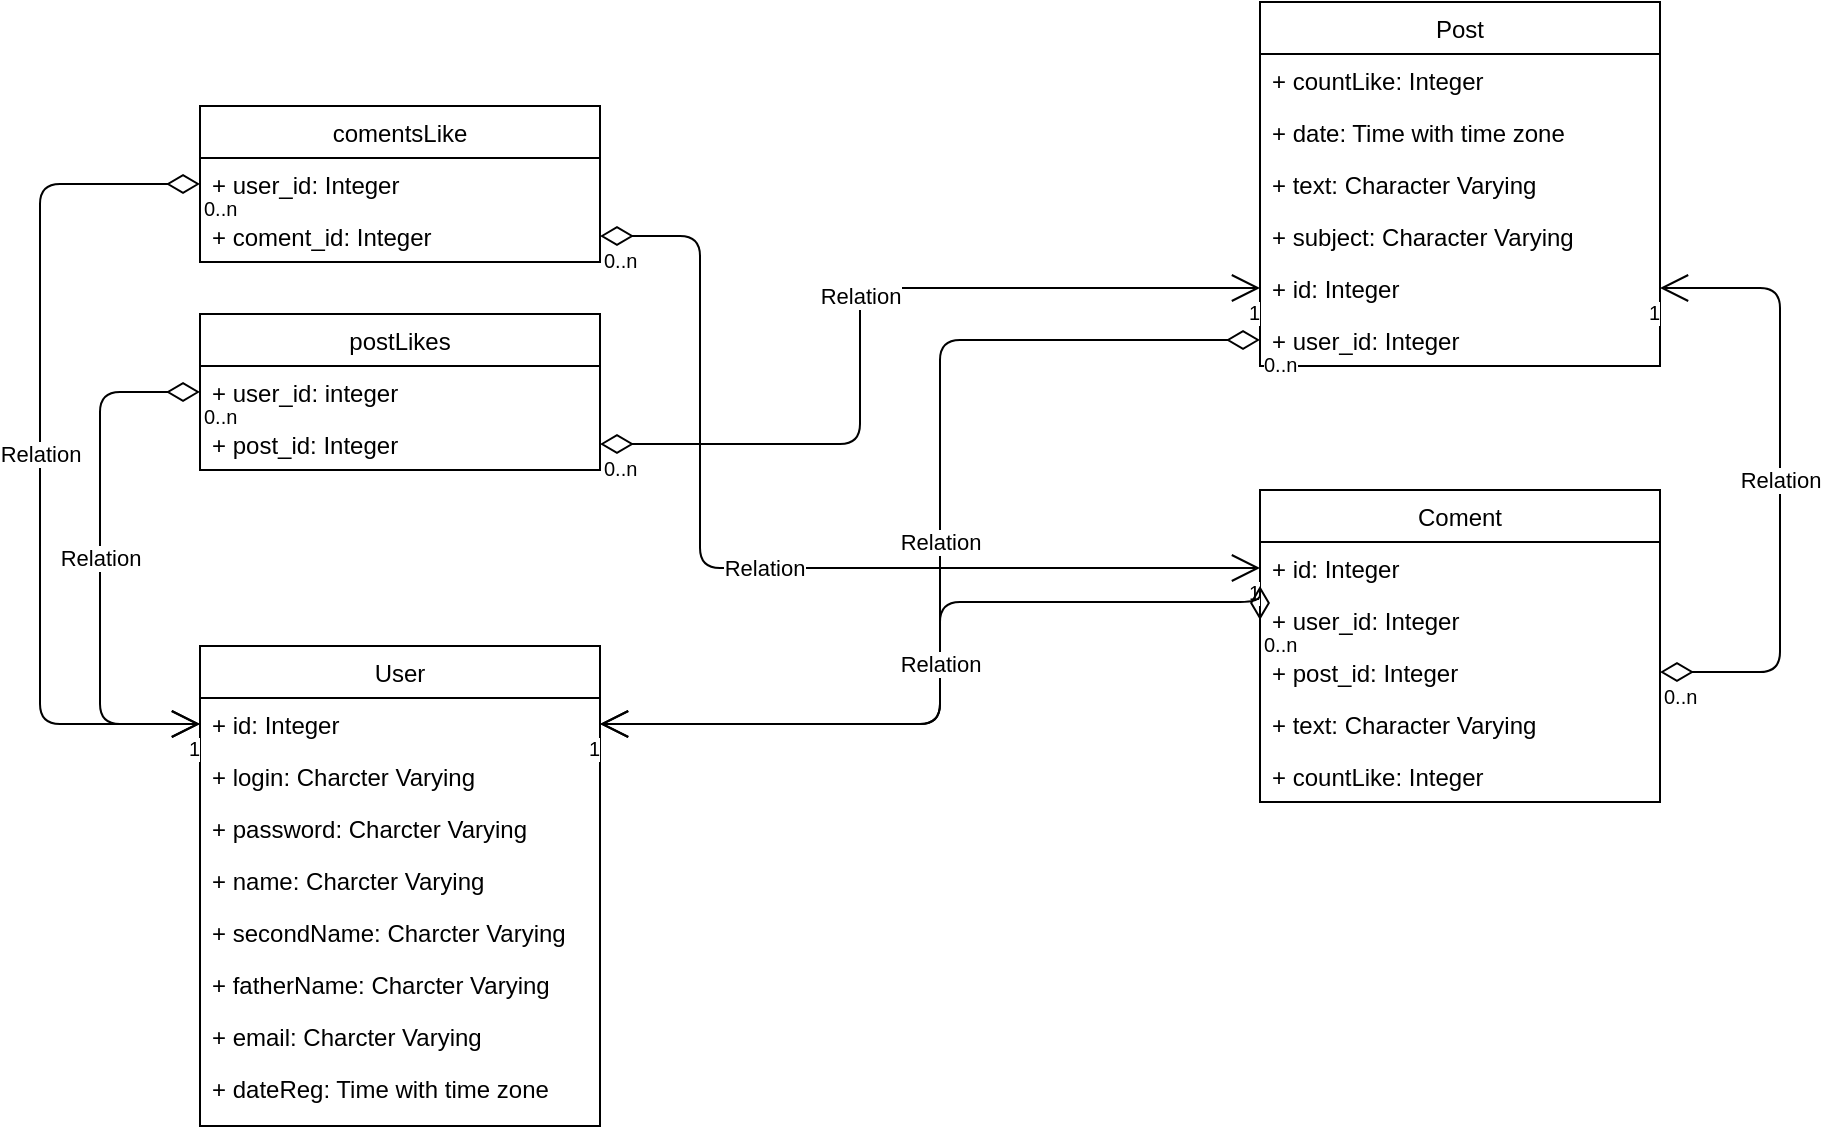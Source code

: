 <mxfile version="11.3.1" type="github" pages="1"><diagram name="Page-1" id="c4acf3e9-155e-7222-9cf6-157b1a14988f"><mxGraphModel dx="1536" dy="533" grid="1" gridSize="10" guides="1" tooltips="1" connect="1" arrows="1" fold="1" page="1" pageScale="1" pageWidth="850" pageHeight="1100" background="#ffffff" math="0" shadow="0"><root><mxCell id="0"/><mxCell id="1" parent="0"/><mxCell id="7a2ROHTGVvnwd80k7nso-1" value="User" style="swimlane;fontStyle=0;childLayout=stackLayout;horizontal=1;startSize=26;fillColor=none;horizontalStack=0;resizeParent=1;resizeParentMax=0;resizeLast=0;collapsible=1;marginBottom=0;" vertex="1" parent="1"><mxGeometry x="580" y="351" width="200" height="240" as="geometry"/></mxCell><mxCell id="7a2ROHTGVvnwd80k7nso-2" value="+ id: Integer" style="text;strokeColor=none;fillColor=none;align=left;verticalAlign=top;spacingLeft=4;spacingRight=4;overflow=hidden;rotatable=0;points=[[0,0.5],[1,0.5]];portConstraint=eastwest;" vertex="1" parent="7a2ROHTGVvnwd80k7nso-1"><mxGeometry y="26" width="200" height="26" as="geometry"/></mxCell><mxCell id="7a2ROHTGVvnwd80k7nso-6" value="+ login: Charcter Varying" style="text;strokeColor=none;fillColor=none;align=left;verticalAlign=top;spacingLeft=4;spacingRight=4;overflow=hidden;rotatable=0;points=[[0,0.5],[1,0.5]];portConstraint=eastwest;" vertex="1" parent="7a2ROHTGVvnwd80k7nso-1"><mxGeometry y="52" width="200" height="26" as="geometry"/></mxCell><mxCell id="7a2ROHTGVvnwd80k7nso-5" value="+ password: Charcter Varying" style="text;strokeColor=none;fillColor=none;align=left;verticalAlign=top;spacingLeft=4;spacingRight=4;overflow=hidden;rotatable=0;points=[[0,0.5],[1,0.5]];portConstraint=eastwest;" vertex="1" parent="7a2ROHTGVvnwd80k7nso-1"><mxGeometry y="78" width="200" height="26" as="geometry"/></mxCell><mxCell id="7a2ROHTGVvnwd80k7nso-3" value="+ name: Charcter Varying" style="text;strokeColor=none;fillColor=none;align=left;verticalAlign=top;spacingLeft=4;spacingRight=4;overflow=hidden;rotatable=0;points=[[0,0.5],[1,0.5]];portConstraint=eastwest;" vertex="1" parent="7a2ROHTGVvnwd80k7nso-1"><mxGeometry y="104" width="200" height="26" as="geometry"/></mxCell><mxCell id="7a2ROHTGVvnwd80k7nso-4" value="+ secondName: Charcter Varying" style="text;strokeColor=none;fillColor=none;align=left;verticalAlign=top;spacingLeft=4;spacingRight=4;overflow=hidden;rotatable=0;points=[[0,0.5],[1,0.5]];portConstraint=eastwest;" vertex="1" parent="7a2ROHTGVvnwd80k7nso-1"><mxGeometry y="130" width="200" height="26" as="geometry"/></mxCell><mxCell id="7a2ROHTGVvnwd80k7nso-7" value="+ fatherName: Charcter Varying" style="text;strokeColor=none;fillColor=none;align=left;verticalAlign=top;spacingLeft=4;spacingRight=4;overflow=hidden;rotatable=0;points=[[0,0.5],[1,0.5]];portConstraint=eastwest;" vertex="1" parent="7a2ROHTGVvnwd80k7nso-1"><mxGeometry y="156" width="200" height="26" as="geometry"/></mxCell><mxCell id="7a2ROHTGVvnwd80k7nso-8" value="+ email: Charcter Varying" style="text;strokeColor=none;fillColor=none;align=left;verticalAlign=top;spacingLeft=4;spacingRight=4;overflow=hidden;rotatable=0;points=[[0,0.5],[1,0.5]];portConstraint=eastwest;" vertex="1" parent="7a2ROHTGVvnwd80k7nso-1"><mxGeometry y="182" width="200" height="26" as="geometry"/></mxCell><mxCell id="7a2ROHTGVvnwd80k7nso-9" value="+ dateReg: Time with time zone" style="text;strokeColor=none;fillColor=none;align=left;verticalAlign=top;spacingLeft=4;spacingRight=4;overflow=hidden;rotatable=0;points=[[0,0.5],[1,0.5]];portConstraint=eastwest;" vertex="1" parent="7a2ROHTGVvnwd80k7nso-1"><mxGeometry y="208" width="200" height="32" as="geometry"/></mxCell><mxCell id="7a2ROHTGVvnwd80k7nso-10" value="Post" style="swimlane;fontStyle=0;childLayout=stackLayout;horizontal=1;startSize=26;fillColor=none;horizontalStack=0;resizeParent=1;resizeParentMax=0;resizeLast=0;collapsible=1;marginBottom=0;" vertex="1" parent="1"><mxGeometry x="1110" y="29" width="200" height="182" as="geometry"/></mxCell><mxCell id="7a2ROHTGVvnwd80k7nso-11" value="+ countLike: Integer" style="text;strokeColor=none;fillColor=none;align=left;verticalAlign=top;spacingLeft=4;spacingRight=4;overflow=hidden;rotatable=0;points=[[0,0.5],[1,0.5]];portConstraint=eastwest;" vertex="1" parent="7a2ROHTGVvnwd80k7nso-10"><mxGeometry y="26" width="200" height="26" as="geometry"/></mxCell><mxCell id="7a2ROHTGVvnwd80k7nso-12" value="+ date: Time with time zone" style="text;strokeColor=none;fillColor=none;align=left;verticalAlign=top;spacingLeft=4;spacingRight=4;overflow=hidden;rotatable=0;points=[[0,0.5],[1,0.5]];portConstraint=eastwest;" vertex="1" parent="7a2ROHTGVvnwd80k7nso-10"><mxGeometry y="52" width="200" height="26" as="geometry"/></mxCell><mxCell id="7a2ROHTGVvnwd80k7nso-13" value="+ text: Character Varying" style="text;strokeColor=none;fillColor=none;align=left;verticalAlign=top;spacingLeft=4;spacingRight=4;overflow=hidden;rotatable=0;points=[[0,0.5],[1,0.5]];portConstraint=eastwest;" vertex="1" parent="7a2ROHTGVvnwd80k7nso-10"><mxGeometry y="78" width="200" height="26" as="geometry"/></mxCell><mxCell id="7a2ROHTGVvnwd80k7nso-14" value="+ subject: Character Varying" style="text;strokeColor=none;fillColor=none;align=left;verticalAlign=top;spacingLeft=4;spacingRight=4;overflow=hidden;rotatable=0;points=[[0,0.5],[1,0.5]];portConstraint=eastwest;" vertex="1" parent="7a2ROHTGVvnwd80k7nso-10"><mxGeometry y="104" width="200" height="26" as="geometry"/></mxCell><mxCell id="7a2ROHTGVvnwd80k7nso-22" value="+ id: Integer" style="text;strokeColor=none;fillColor=none;align=left;verticalAlign=top;spacingLeft=4;spacingRight=4;overflow=hidden;rotatable=0;points=[[0,0.5],[1,0.5]];portConstraint=eastwest;" vertex="1" parent="7a2ROHTGVvnwd80k7nso-10"><mxGeometry y="130" width="200" height="26" as="geometry"/></mxCell><mxCell id="7a2ROHTGVvnwd80k7nso-15" value="+ user_id: Integer" style="text;strokeColor=none;fillColor=none;align=left;verticalAlign=top;spacingLeft=4;spacingRight=4;overflow=hidden;rotatable=0;points=[[0,0.5],[1,0.5]];portConstraint=eastwest;" vertex="1" parent="7a2ROHTGVvnwd80k7nso-10"><mxGeometry y="156" width="200" height="26" as="geometry"/></mxCell><mxCell id="7a2ROHTGVvnwd80k7nso-16" value="Coment" style="swimlane;fontStyle=0;childLayout=stackLayout;horizontal=1;startSize=26;fillColor=none;horizontalStack=0;resizeParent=1;resizeParentMax=0;resizeLast=0;collapsible=1;marginBottom=0;" vertex="1" parent="1"><mxGeometry x="1110" y="273" width="200" height="156" as="geometry"/></mxCell><mxCell id="7a2ROHTGVvnwd80k7nso-17" value="+ id: Integer" style="text;strokeColor=none;fillColor=none;align=left;verticalAlign=top;spacingLeft=4;spacingRight=4;overflow=hidden;rotatable=0;points=[[0,0.5],[1,0.5]];portConstraint=eastwest;" vertex="1" parent="7a2ROHTGVvnwd80k7nso-16"><mxGeometry y="26" width="200" height="26" as="geometry"/></mxCell><mxCell id="7a2ROHTGVvnwd80k7nso-18" value="+ user_id: Integer" style="text;strokeColor=none;fillColor=none;align=left;verticalAlign=top;spacingLeft=4;spacingRight=4;overflow=hidden;rotatable=0;points=[[0,0.5],[1,0.5]];portConstraint=eastwest;" vertex="1" parent="7a2ROHTGVvnwd80k7nso-16"><mxGeometry y="52" width="200" height="26" as="geometry"/></mxCell><mxCell id="7a2ROHTGVvnwd80k7nso-19" value="+ post_id: Integer" style="text;strokeColor=none;fillColor=none;align=left;verticalAlign=top;spacingLeft=4;spacingRight=4;overflow=hidden;rotatable=0;points=[[0,0.5],[1,0.5]];portConstraint=eastwest;" vertex="1" parent="7a2ROHTGVvnwd80k7nso-16"><mxGeometry y="78" width="200" height="26" as="geometry"/></mxCell><mxCell id="7a2ROHTGVvnwd80k7nso-20" value="+ text: Character Varying" style="text;strokeColor=none;fillColor=none;align=left;verticalAlign=top;spacingLeft=4;spacingRight=4;overflow=hidden;rotatable=0;points=[[0,0.5],[1,0.5]];portConstraint=eastwest;" vertex="1" parent="7a2ROHTGVvnwd80k7nso-16"><mxGeometry y="104" width="200" height="26" as="geometry"/></mxCell><mxCell id="7a2ROHTGVvnwd80k7nso-21" value="+ countLike: Integer" style="text;strokeColor=none;fillColor=none;align=left;verticalAlign=top;spacingLeft=4;spacingRight=4;overflow=hidden;rotatable=0;points=[[0,0.5],[1,0.5]];portConstraint=eastwest;" vertex="1" parent="7a2ROHTGVvnwd80k7nso-16"><mxGeometry y="130" width="200" height="26" as="geometry"/></mxCell><mxCell id="7a2ROHTGVvnwd80k7nso-23" value="Relation" style="endArrow=open;html=1;endSize=12;startArrow=diamondThin;startSize=14;startFill=0;edgeStyle=orthogonalEdgeStyle;entryX=1;entryY=0.5;entryDx=0;entryDy=0;exitX=1;exitY=0.5;exitDx=0;exitDy=0;" edge="1" parent="1" source="7a2ROHTGVvnwd80k7nso-19" target="7a2ROHTGVvnwd80k7nso-22"><mxGeometry relative="1" as="geometry"><mxPoint x="890" y="271" as="sourcePoint"/><mxPoint x="1050" y="271" as="targetPoint"/><Array as="points"><mxPoint x="1370" y="364"/><mxPoint x="1370" y="172"/></Array></mxGeometry></mxCell><mxCell id="7a2ROHTGVvnwd80k7nso-24" value="0..n" style="resizable=0;html=1;align=left;verticalAlign=top;labelBackgroundColor=#ffffff;fontSize=10;" connectable="0" vertex="1" parent="7a2ROHTGVvnwd80k7nso-23"><mxGeometry x="-1" relative="1" as="geometry"/></mxCell><mxCell id="7a2ROHTGVvnwd80k7nso-25" value="1" style="resizable=0;html=1;align=right;verticalAlign=top;labelBackgroundColor=#ffffff;fontSize=10;" connectable="0" vertex="1" parent="7a2ROHTGVvnwd80k7nso-23"><mxGeometry x="1" relative="1" as="geometry"/></mxCell><mxCell id="7a2ROHTGVvnwd80k7nso-26" value="Relation" style="endArrow=open;html=1;endSize=12;startArrow=diamondThin;startSize=14;startFill=0;edgeStyle=orthogonalEdgeStyle;exitX=0;exitY=0.5;exitDx=0;exitDy=0;entryX=1;entryY=0.5;entryDx=0;entryDy=0;" edge="1" parent="1" source="7a2ROHTGVvnwd80k7nso-15" target="7a2ROHTGVvnwd80k7nso-2"><mxGeometry relative="1" as="geometry"><mxPoint x="900" y="139" as="sourcePoint"/><mxPoint x="1060" y="139" as="targetPoint"/><Array as="points"><mxPoint x="950" y="198"/><mxPoint x="950" y="390"/></Array></mxGeometry></mxCell><mxCell id="7a2ROHTGVvnwd80k7nso-27" value="0..n" style="resizable=0;html=1;align=left;verticalAlign=top;labelBackgroundColor=#ffffff;fontSize=10;" connectable="0" vertex="1" parent="7a2ROHTGVvnwd80k7nso-26"><mxGeometry x="-1" relative="1" as="geometry"/></mxCell><mxCell id="7a2ROHTGVvnwd80k7nso-28" value="1" style="resizable=0;html=1;align=right;verticalAlign=top;labelBackgroundColor=#ffffff;fontSize=10;" connectable="0" vertex="1" parent="7a2ROHTGVvnwd80k7nso-26"><mxGeometry x="1" relative="1" as="geometry"/></mxCell><mxCell id="7a2ROHTGVvnwd80k7nso-36" value="postLikes" style="swimlane;fontStyle=0;childLayout=stackLayout;horizontal=1;startSize=26;fillColor=none;horizontalStack=0;resizeParent=1;resizeParentMax=0;resizeLast=0;collapsible=1;marginBottom=0;" vertex="1" parent="1"><mxGeometry x="580" y="185" width="200" height="78" as="geometry"/></mxCell><mxCell id="7a2ROHTGVvnwd80k7nso-37" value="+ user_id: integer" style="text;strokeColor=none;fillColor=none;align=left;verticalAlign=top;spacingLeft=4;spacingRight=4;overflow=hidden;rotatable=0;points=[[0,0.5],[1,0.5]];portConstraint=eastwest;" vertex="1" parent="7a2ROHTGVvnwd80k7nso-36"><mxGeometry y="26" width="200" height="26" as="geometry"/></mxCell><mxCell id="7a2ROHTGVvnwd80k7nso-38" value="+ post_id: Integer" style="text;strokeColor=none;fillColor=none;align=left;verticalAlign=top;spacingLeft=4;spacingRight=4;overflow=hidden;rotatable=0;points=[[0,0.5],[1,0.5]];portConstraint=eastwest;" vertex="1" parent="7a2ROHTGVvnwd80k7nso-36"><mxGeometry y="52" width="200" height="26" as="geometry"/></mxCell><mxCell id="7a2ROHTGVvnwd80k7nso-40" value="comentsLike" style="swimlane;fontStyle=0;childLayout=stackLayout;horizontal=1;startSize=26;fillColor=none;horizontalStack=0;resizeParent=1;resizeParentMax=0;resizeLast=0;collapsible=1;marginBottom=0;" vertex="1" parent="1"><mxGeometry x="580" y="81" width="200" height="78" as="geometry"/></mxCell><mxCell id="7a2ROHTGVvnwd80k7nso-41" value="+ user_id: Integer" style="text;strokeColor=none;fillColor=none;align=left;verticalAlign=top;spacingLeft=4;spacingRight=4;overflow=hidden;rotatable=0;points=[[0,0.5],[1,0.5]];portConstraint=eastwest;" vertex="1" parent="7a2ROHTGVvnwd80k7nso-40"><mxGeometry y="26" width="200" height="26" as="geometry"/></mxCell><mxCell id="7a2ROHTGVvnwd80k7nso-43" value="+ coment_id: Integer" style="text;strokeColor=none;fillColor=none;align=left;verticalAlign=top;spacingLeft=4;spacingRight=4;overflow=hidden;rotatable=0;points=[[0,0.5],[1,0.5]];portConstraint=eastwest;" vertex="1" parent="7a2ROHTGVvnwd80k7nso-40"><mxGeometry y="52" width="200" height="26" as="geometry"/></mxCell><mxCell id="7a2ROHTGVvnwd80k7nso-47" value="Relation" style="endArrow=open;html=1;endSize=12;startArrow=diamondThin;startSize=14;startFill=0;edgeStyle=orthogonalEdgeStyle;exitX=0;exitY=0.5;exitDx=0;exitDy=0;entryX=0;entryY=0.5;entryDx=0;entryDy=0;" edge="1" parent="1" source="7a2ROHTGVvnwd80k7nso-37" target="7a2ROHTGVvnwd80k7nso-2"><mxGeometry relative="1" as="geometry"><mxPoint x="880" y="399" as="sourcePoint"/><mxPoint x="1040" y="399" as="targetPoint"/><Array as="points"><mxPoint x="530" y="224"/><mxPoint x="530" y="390"/></Array></mxGeometry></mxCell><mxCell id="7a2ROHTGVvnwd80k7nso-48" value="0..n" style="resizable=0;html=1;align=left;verticalAlign=top;labelBackgroundColor=#ffffff;fontSize=10;" connectable="0" vertex="1" parent="7a2ROHTGVvnwd80k7nso-47"><mxGeometry x="-1" relative="1" as="geometry"/></mxCell><mxCell id="7a2ROHTGVvnwd80k7nso-49" value="1" style="resizable=0;html=1;align=right;verticalAlign=top;labelBackgroundColor=#ffffff;fontSize=10;" connectable="0" vertex="1" parent="7a2ROHTGVvnwd80k7nso-47"><mxGeometry x="1" relative="1" as="geometry"/></mxCell><mxCell id="7a2ROHTGVvnwd80k7nso-50" value="Relation" style="endArrow=open;html=1;endSize=12;startArrow=diamondThin;startSize=14;startFill=0;edgeStyle=orthogonalEdgeStyle;exitX=1;exitY=0.5;exitDx=0;exitDy=0;" edge="1" parent="1" source="7a2ROHTGVvnwd80k7nso-38" target="7a2ROHTGVvnwd80k7nso-22"><mxGeometry relative="1" as="geometry"><mxPoint x="900" y="399" as="sourcePoint"/><mxPoint x="1060" y="399" as="targetPoint"/><Array as="points"><mxPoint x="910" y="250"/><mxPoint x="910" y="172"/></Array></mxGeometry></mxCell><mxCell id="7a2ROHTGVvnwd80k7nso-51" value="0..n" style="resizable=0;html=1;align=left;verticalAlign=top;labelBackgroundColor=#ffffff;fontSize=10;" connectable="0" vertex="1" parent="7a2ROHTGVvnwd80k7nso-50"><mxGeometry x="-1" relative="1" as="geometry"/></mxCell><mxCell id="7a2ROHTGVvnwd80k7nso-52" value="1" style="resizable=0;html=1;align=right;verticalAlign=top;labelBackgroundColor=#ffffff;fontSize=10;" connectable="0" vertex="1" parent="7a2ROHTGVvnwd80k7nso-50"><mxGeometry x="1" relative="1" as="geometry"/></mxCell><mxCell id="7a2ROHTGVvnwd80k7nso-53" value="Relation" style="endArrow=open;html=1;endSize=12;startArrow=diamondThin;startSize=14;startFill=0;edgeStyle=orthogonalEdgeStyle;entryX=0;entryY=0.5;entryDx=0;entryDy=0;" edge="1" parent="1" source="7a2ROHTGVvnwd80k7nso-43" target="7a2ROHTGVvnwd80k7nso-17"><mxGeometry relative="1" as="geometry"><mxPoint x="920" y="249" as="sourcePoint"/><mxPoint x="1080" y="249" as="targetPoint"/><Array as="points"><mxPoint x="830" y="146"/><mxPoint x="830" y="312"/></Array></mxGeometry></mxCell><mxCell id="7a2ROHTGVvnwd80k7nso-54" value="0..n" style="resizable=0;html=1;align=left;verticalAlign=top;labelBackgroundColor=#ffffff;fontSize=10;" connectable="0" vertex="1" parent="7a2ROHTGVvnwd80k7nso-53"><mxGeometry x="-1" relative="1" as="geometry"/></mxCell><mxCell id="7a2ROHTGVvnwd80k7nso-55" value="1" style="resizable=0;html=1;align=right;verticalAlign=top;labelBackgroundColor=#ffffff;fontSize=10;" connectable="0" vertex="1" parent="7a2ROHTGVvnwd80k7nso-53"><mxGeometry x="1" relative="1" as="geometry"/></mxCell><mxCell id="7a2ROHTGVvnwd80k7nso-59" value="Relation" style="endArrow=open;html=1;endSize=12;startArrow=diamondThin;startSize=14;startFill=0;edgeStyle=orthogonalEdgeStyle;exitX=0;exitY=0.5;exitDx=0;exitDy=0;entryX=1;entryY=0.5;entryDx=0;entryDy=0;" edge="1" parent="1" source="7a2ROHTGVvnwd80k7nso-18" target="7a2ROHTGVvnwd80k7nso-2"><mxGeometry relative="1" as="geometry"><mxPoint x="920" y="239" as="sourcePoint"/><mxPoint x="1080" y="239" as="targetPoint"/><Array as="points"><mxPoint x="1110" y="329"/><mxPoint x="950" y="329"/><mxPoint x="950" y="390"/></Array></mxGeometry></mxCell><mxCell id="7a2ROHTGVvnwd80k7nso-60" value="0..n" style="resizable=0;html=1;align=left;verticalAlign=top;labelBackgroundColor=#ffffff;fontSize=10;" connectable="0" vertex="1" parent="7a2ROHTGVvnwd80k7nso-59"><mxGeometry x="-1" relative="1" as="geometry"/></mxCell><mxCell id="7a2ROHTGVvnwd80k7nso-61" value="1" style="resizable=0;html=1;align=right;verticalAlign=top;labelBackgroundColor=#ffffff;fontSize=10;" connectable="0" vertex="1" parent="7a2ROHTGVvnwd80k7nso-59"><mxGeometry x="1" relative="1" as="geometry"/></mxCell><mxCell id="7a2ROHTGVvnwd80k7nso-62" value="Relation" style="endArrow=open;html=1;endSize=12;startArrow=diamondThin;startSize=14;startFill=0;edgeStyle=orthogonalEdgeStyle;entryX=0;entryY=0.5;entryDx=0;entryDy=0;" edge="1" parent="1" source="7a2ROHTGVvnwd80k7nso-41" target="7a2ROHTGVvnwd80k7nso-2"><mxGeometry relative="1" as="geometry"><mxPoint x="590" y="329" as="sourcePoint"/><mxPoint x="750" y="329" as="targetPoint"/><Array as="points"><mxPoint x="500" y="120"/><mxPoint x="500" y="390"/></Array></mxGeometry></mxCell><mxCell id="7a2ROHTGVvnwd80k7nso-63" value="0..n" style="resizable=0;html=1;align=left;verticalAlign=top;labelBackgroundColor=#ffffff;fontSize=10;" connectable="0" vertex="1" parent="7a2ROHTGVvnwd80k7nso-62"><mxGeometry x="-1" relative="1" as="geometry"/></mxCell><mxCell id="7a2ROHTGVvnwd80k7nso-64" value="1" style="resizable=0;html=1;align=right;verticalAlign=top;labelBackgroundColor=#ffffff;fontSize=10;" connectable="0" vertex="1" parent="7a2ROHTGVvnwd80k7nso-62"><mxGeometry x="1" relative="1" as="geometry"/></mxCell></root></mxGraphModel></diagram></mxfile>